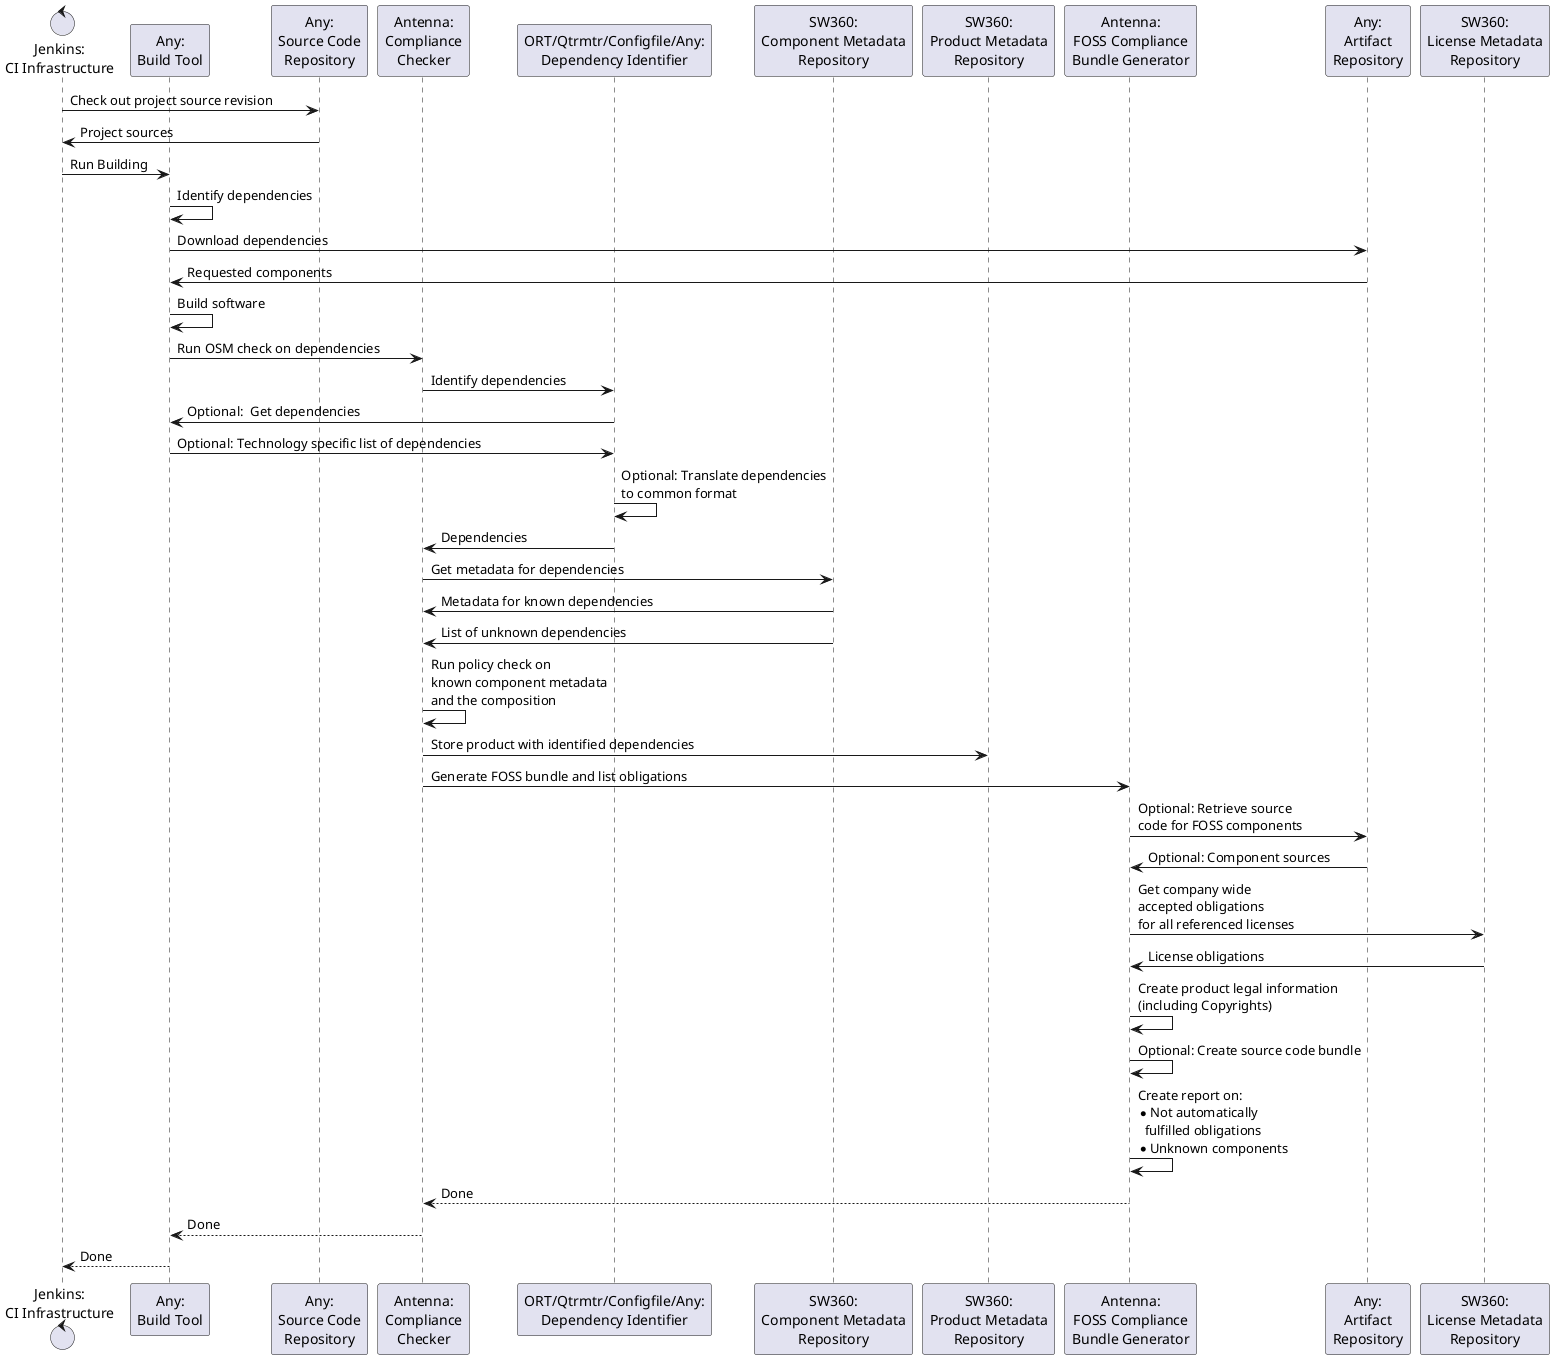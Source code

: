 @startuml

control "Jenkins:\nCI Infrastructure" as ci
participant "Any:\nBuild Tool" as buildtool
participant "Any:\nSource Code\nRepository" as scm
participant "Antenna:\nCompliance\nChecker" as compliancechecker
participant "ORT/Qtrmtr/Configfile/Any:\nDependency Identifier" as depident
participant "SW360:\nComponent Metadata\nRepository" as comprepo
participant "SW360:\nProduct Metadata\nRepository" as prodrepo
participant "Antenna:\nFOSS Compliance\nBundle Generator" as fossbundle
participant "Any:\nArtifact\nRepository" as artifactrepo
participant "SW360:\nLicense Metadata\nRepository" as licenserepo

ci -> scm : Check out project source revision
scm -> ci : Project sources
ci -> buildtool : Run Building
buildtool -> buildtool : Identify dependencies
buildtool -> artifactrepo : Download dependencies
artifactrepo -> buildtool : Requested components
buildtool -> buildtool : Build software
buildtool -> compliancechecker : Run OSM check on dependencies
compliancechecker -> depident : Identify dependencies
depident -> buildtool : Optional:  Get dependencies
buildtool -> depident : Optional: Technology specific list of dependencies
depident -> depident : Optional: Translate dependencies\nto common format
depident -> compliancechecker : Dependencies
compliancechecker -> comprepo : Get metadata for dependencies
comprepo -> compliancechecker : Metadata for known dependencies
comprepo -> compliancechecker : List of unknown dependencies
compliancechecker -> compliancechecker : Run policy check on\nknown component metadata\nand the composition
compliancechecker -> prodrepo : Store product with identified dependencies
compliancechecker -> fossbundle : Generate FOSS bundle and list obligations
fossbundle -> artifactrepo : Optional: Retrieve source\ncode for FOSS components
artifactrepo -> fossbundle : Optional: Component sources
fossbundle -> licenserepo : Get company wide\naccepted obligations\nfor all referenced licenses
licenserepo -> fossbundle : License obligations
fossbundle -> fossbundle : Create product legal information\n(including Copyrights)
fossbundle -> fossbundle : Optional: Create source code bundle
fossbundle -> fossbundle : Create report on:\n* Not automatically\n  fulfilled obligations\n* Unknown components
fossbundle --> compliancechecker : Done
compliancechecker --> buildtool : Done
buildtool --> ci : Done
@enduml
